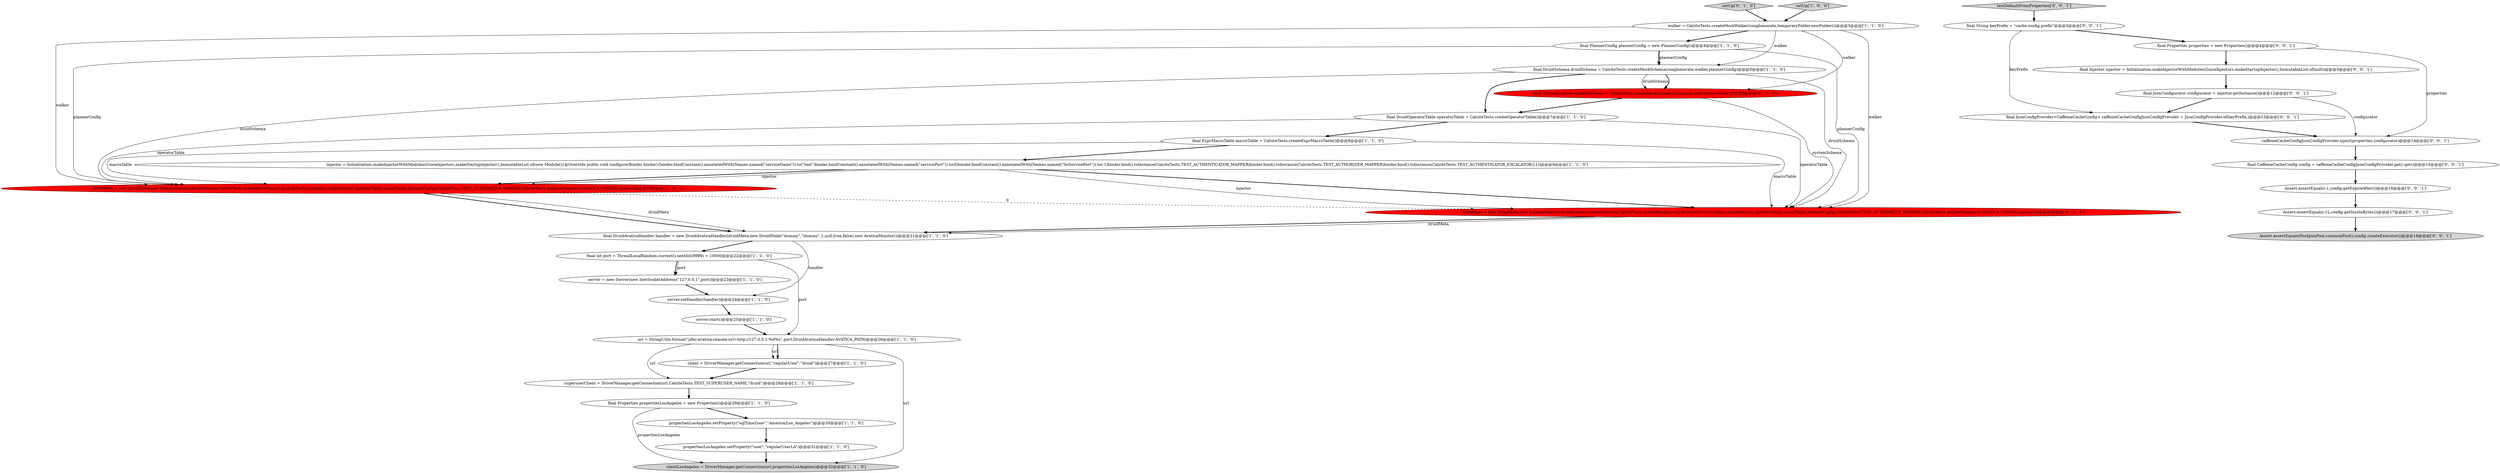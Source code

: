 digraph {
18 [style = filled, label = "server.start()@@@25@@@['1', '1', '0']", fillcolor = white, shape = ellipse image = "AAA0AAABBB1BBB"];
22 [style = filled, label = "setUp['0', '1', '0']", fillcolor = lightgray, shape = diamond image = "AAA0AAABBB2BBB"];
25 [style = filled, label = "Assert.assertEquals(ForkJoinPool.commonPool(),config.createExecutor())@@@18@@@['0', '0', '1']", fillcolor = lightgray, shape = ellipse image = "AAA0AAABBB3BBB"];
16 [style = filled, label = "client = DriverManager.getConnection(url,\"regularUser\",\"druid\")@@@27@@@['1', '1', '0']", fillcolor = white, shape = ellipse image = "AAA0AAABBB1BBB"];
19 [style = filled, label = "injector = Initialization.makeInjectorWithModules(GuiceInjectors.makeStartupInjector(),ImmutableList.of(new Module(){@Override public void configure(Binder binder){binder.bindConstant().annotatedWith(Names.named(\"serviceName\")).to(\"test\")binder.bindConstant().annotatedWith(Names.named(\"servicePort\")).to(0)binder.bindConstant().annotatedWith(Names.named(\"tlsServicePort\")).to(-1)binder.bind().toInstance(CalciteTests.TEST_AUTHENTICATOR_MAPPER)binder.bind().toInstance(CalciteTests.TEST_AUTHORIZER_MAPPER)binder.bind().toInstance(CalciteTests.TEST_AUTHENTICATOR_ESCALATOR)}}))@@@9@@@['1', '1', '0']", fillcolor = white, shape = ellipse image = "AAA0AAABBB1BBB"];
26 [style = filled, label = "final Injector injector = Initialization.makeInjectorWithModules(GuiceInjectors.makeStartupInjector(),ImmutableList.of(null))@@@5@@@['0', '0', '1']", fillcolor = white, shape = ellipse image = "AAA0AAABBB3BBB"];
3 [style = filled, label = "propertiesLosAngeles.setProperty(\"user\",\"regularUserLA\")@@@31@@@['1', '1', '0']", fillcolor = white, shape = ellipse image = "AAA0AAABBB1BBB"];
0 [style = filled, label = "walker = CalciteTests.createMockWalker(conglomerate,temporaryFolder.newFolder())@@@3@@@['1', '1', '0']", fillcolor = white, shape = ellipse image = "AAA0AAABBB1BBB"];
28 [style = filled, label = "final JsonConfigProvider<CaffeineCacheConfig> caffeineCacheConfigJsonConfigProvider = JsonConfigProvider.of(keyPrefix,)@@@13@@@['0', '0', '1']", fillcolor = white, shape = ellipse image = "AAA0AAABBB3BBB"];
13 [style = filled, label = "clientLosAngeles = DriverManager.getConnection(url,propertiesLosAngeles)@@@32@@@['1', '1', '0']", fillcolor = lightgray, shape = ellipse image = "AAA0AAABBB1BBB"];
9 [style = filled, label = "final int port = ThreadLocalRandom.current().nextInt(9999) + 10000@@@22@@@['1', '1', '0']", fillcolor = white, shape = ellipse image = "AAA0AAABBB1BBB"];
1 [style = filled, label = "server.setHandler(handler)@@@24@@@['1', '1', '0']", fillcolor = white, shape = ellipse image = "AAA0AAABBB1BBB"];
20 [style = filled, label = "final SystemSchema systemSchema = CalciteTests.createMockSystemSchema(druidSchema,walker)@@@6@@@['0', '1', '0']", fillcolor = red, shape = ellipse image = "AAA1AAABBB2BBB"];
6 [style = filled, label = "setUp['1', '0', '0']", fillcolor = lightgray, shape = diamond image = "AAA0AAABBB1BBB"];
5 [style = filled, label = "druidMeta = new DruidMeta(new PlannerFactory(druidSchema,CalciteTests.createMockQueryLifecycleFactory(walker,conglomerate),operatorTable,macroTable,plannerConfig,CalciteTests.TEST_AUTHORIZER_MAPPER,CalciteTests.getJsonMapper()),AVATICA_CONFIG,injector)@@@19@@@['1', '0', '0']", fillcolor = red, shape = ellipse image = "AAA1AAABBB1BBB"];
10 [style = filled, label = "final PlannerConfig plannerConfig = new PlannerConfig()@@@4@@@['1', '1', '0']", fillcolor = white, shape = ellipse image = "AAA0AAABBB1BBB"];
27 [style = filled, label = "Assert.assertEquals(-1L,config.getSizeInBytes())@@@17@@@['0', '0', '1']", fillcolor = white, shape = ellipse image = "AAA0AAABBB3BBB"];
30 [style = filled, label = "caffeineCacheConfigJsonConfigProvider.inject(properties,configurator)@@@14@@@['0', '0', '1']", fillcolor = white, shape = ellipse image = "AAA0AAABBB3BBB"];
31 [style = filled, label = "Assert.assertEquals(-1,config.getExpireAfter())@@@16@@@['0', '0', '1']", fillcolor = white, shape = ellipse image = "AAA0AAABBB3BBB"];
14 [style = filled, label = "server = new Server(new InetSocketAddress(\"127.0.0.1\",port))@@@23@@@['1', '1', '0']", fillcolor = white, shape = ellipse image = "AAA0AAABBB1BBB"];
7 [style = filled, label = "final DruidOperatorTable operatorTable = CalciteTests.createOperatorTable()@@@7@@@['1', '1', '0']", fillcolor = white, shape = ellipse image = "AAA0AAABBB1BBB"];
11 [style = filled, label = "final ExprMacroTable macroTable = CalciteTests.createExprMacroTable()@@@8@@@['1', '1', '0']", fillcolor = white, shape = ellipse image = "AAA0AAABBB1BBB"];
21 [style = filled, label = "druidMeta = new DruidMeta(new PlannerFactory(druidSchema,systemSchema,CalciteTests.createMockQueryLifecycleFactory(walker,conglomerate),operatorTable,macroTable,plannerConfig,CalciteTests.TEST_AUTHORIZER_MAPPER,CalciteTests.getJsonMapper()),AVATICA_CONFIG,injector)@@@20@@@['0', '1', '0']", fillcolor = red, shape = ellipse image = "AAA1AAABBB2BBB"];
24 [style = filled, label = "testDefaultFromProperties['0', '0', '1']", fillcolor = lightgray, shape = diamond image = "AAA0AAABBB3BBB"];
29 [style = filled, label = "final JsonConfigurator configurator = injector.getInstance()@@@12@@@['0', '0', '1']", fillcolor = white, shape = ellipse image = "AAA0AAABBB3BBB"];
33 [style = filled, label = "final CaffeineCacheConfig config = caffeineCacheConfigJsonConfigProvider.get().get()@@@15@@@['0', '0', '1']", fillcolor = white, shape = ellipse image = "AAA0AAABBB3BBB"];
4 [style = filled, label = "final DruidSchema druidSchema = CalciteTests.createMockSchema(conglomerate,walker,plannerConfig)@@@5@@@['1', '1', '0']", fillcolor = white, shape = ellipse image = "AAA0AAABBB1BBB"];
12 [style = filled, label = "propertiesLosAngeles.setProperty(\"sqlTimeZone\",\"America/Los_Angeles\")@@@30@@@['1', '1', '0']", fillcolor = white, shape = ellipse image = "AAA0AAABBB1BBB"];
8 [style = filled, label = "final DruidAvaticaHandler handler = new DruidAvaticaHandler(druidMeta,new DruidNode(\"dummy\",\"dummy\",1,null,true,false),new AvaticaMonitor())@@@21@@@['1', '1', '0']", fillcolor = white, shape = ellipse image = "AAA0AAABBB1BBB"];
15 [style = filled, label = "final Properties propertiesLosAngeles = new Properties()@@@29@@@['1', '1', '0']", fillcolor = white, shape = ellipse image = "AAA0AAABBB1BBB"];
2 [style = filled, label = "superuserClient = DriverManager.getConnection(url,CalciteTests.TEST_SUPERUSER_NAME,\"druid\")@@@28@@@['1', '1', '0']", fillcolor = white, shape = ellipse image = "AAA0AAABBB1BBB"];
32 [style = filled, label = "final String keyPrefix = \"cache.config.prefix\"@@@3@@@['0', '0', '1']", fillcolor = white, shape = ellipse image = "AAA0AAABBB3BBB"];
17 [style = filled, label = "url = StringUtils.format(\"jdbc:avatica:remote:url=http://127.0.0.1:%d%s\",port,DruidAvaticaHandler.AVATICA_PATH)@@@26@@@['1', '1', '0']", fillcolor = white, shape = ellipse image = "AAA0AAABBB1BBB"];
23 [style = filled, label = "final Properties properties = new Properties()@@@4@@@['0', '0', '1']", fillcolor = white, shape = ellipse image = "AAA0AAABBB3BBB"];
17->13 [style = solid, label="url"];
4->20 [style = solid, label="druidSchema"];
5->8 [style = bold, label=""];
8->1 [style = solid, label="handler"];
7->11 [style = bold, label=""];
32->23 [style = bold, label=""];
4->21 [style = solid, label="druidSchema"];
23->30 [style = solid, label="properties"];
30->33 [style = bold, label=""];
28->30 [style = bold, label=""];
10->5 [style = solid, label="plannerConfig"];
20->21 [style = solid, label="systemSchema"];
26->29 [style = bold, label=""];
24->32 [style = bold, label=""];
9->14 [style = solid, label="port"];
21->8 [style = bold, label=""];
23->26 [style = bold, label=""];
18->17 [style = bold, label=""];
4->5 [style = solid, label="druidSchema"];
1->18 [style = bold, label=""];
6->0 [style = bold, label=""];
7->5 [style = solid, label="operatorTable"];
11->19 [style = bold, label=""];
16->2 [style = bold, label=""];
4->7 [style = bold, label=""];
14->1 [style = bold, label=""];
32->28 [style = solid, label="keyPrefix"];
29->28 [style = bold, label=""];
0->20 [style = solid, label="walker"];
11->21 [style = solid, label="macroTable"];
19->5 [style = bold, label=""];
0->5 [style = solid, label="walker"];
19->5 [style = solid, label="injector"];
0->10 [style = bold, label=""];
17->2 [style = solid, label="url"];
22->0 [style = bold, label=""];
15->13 [style = solid, label="propertiesLosAngeles"];
31->27 [style = bold, label=""];
10->4 [style = solid, label="plannerConfig"];
5->8 [style = solid, label="druidMeta"];
17->16 [style = solid, label="url"];
7->21 [style = solid, label="operatorTable"];
2->15 [style = bold, label=""];
0->4 [style = solid, label="walker"];
4->20 [style = bold, label=""];
8->9 [style = bold, label=""];
9->14 [style = bold, label=""];
10->4 [style = bold, label=""];
3->13 [style = bold, label=""];
33->31 [style = bold, label=""];
29->30 [style = solid, label="configurator"];
5->21 [style = dashed, label="0"];
15->12 [style = bold, label=""];
12->3 [style = bold, label=""];
9->17 [style = solid, label="port"];
20->7 [style = bold, label=""];
10->21 [style = solid, label="plannerConfig"];
19->21 [style = solid, label="injector"];
21->8 [style = solid, label="druidMeta"];
27->25 [style = bold, label=""];
0->21 [style = solid, label="walker"];
17->16 [style = bold, label=""];
11->5 [style = solid, label="macroTable"];
19->21 [style = bold, label=""];
}
